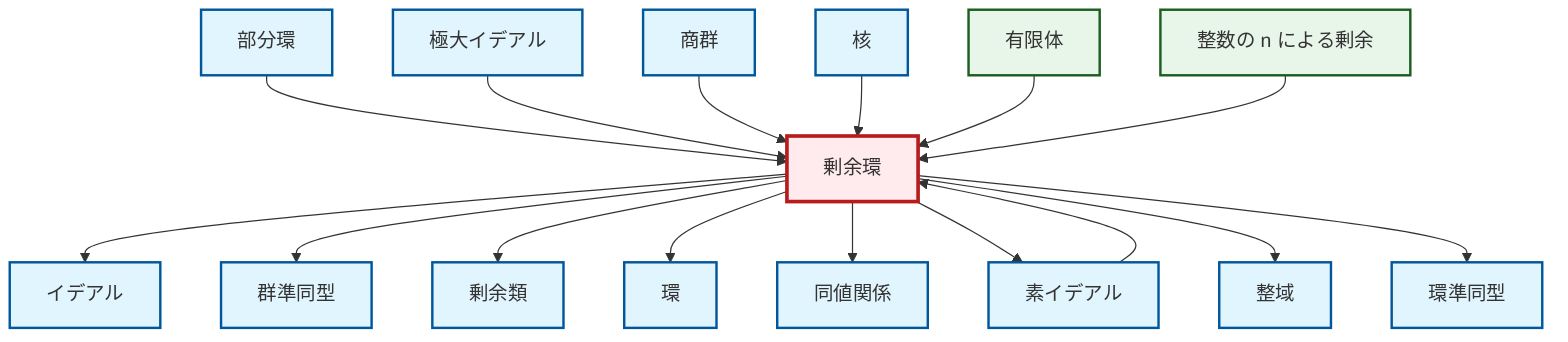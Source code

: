 graph TD
    classDef definition fill:#e1f5fe,stroke:#01579b,stroke-width:2px
    classDef theorem fill:#f3e5f5,stroke:#4a148c,stroke-width:2px
    classDef axiom fill:#fff3e0,stroke:#e65100,stroke-width:2px
    classDef example fill:#e8f5e9,stroke:#1b5e20,stroke-width:2px
    classDef current fill:#ffebee,stroke:#b71c1c,stroke-width:3px
    def-subring["部分環"]:::definition
    def-maximal-ideal["極大イデアル"]:::definition
    def-quotient-ring["剰余環"]:::definition
    def-equivalence-relation["同値関係"]:::definition
    def-homomorphism["群準同型"]:::definition
    def-ring-homomorphism["環準同型"]:::definition
    def-prime-ideal["素イデアル"]:::definition
    ex-finite-field["有限体"]:::example
    def-coset["剰余類"]:::definition
    def-quotient-group["商群"]:::definition
    def-ring["環"]:::definition
    def-ideal["イデアル"]:::definition
    def-integral-domain["整域"]:::definition
    ex-quotient-integers-mod-n["整数の n による剰余"]:::example
    def-kernel["核"]:::definition
    def-prime-ideal --> def-quotient-ring
    def-quotient-ring --> def-ideal
    def-subring --> def-quotient-ring
    def-quotient-ring --> def-homomorphism
    def-maximal-ideal --> def-quotient-ring
    def-quotient-ring --> def-coset
    def-quotient-ring --> def-ring
    def-quotient-ring --> def-equivalence-relation
    def-quotient-ring --> def-prime-ideal
    def-quotient-ring --> def-integral-domain
    def-quotient-ring --> def-ring-homomorphism
    def-quotient-group --> def-quotient-ring
    def-kernel --> def-quotient-ring
    ex-finite-field --> def-quotient-ring
    ex-quotient-integers-mod-n --> def-quotient-ring
    class def-quotient-ring current